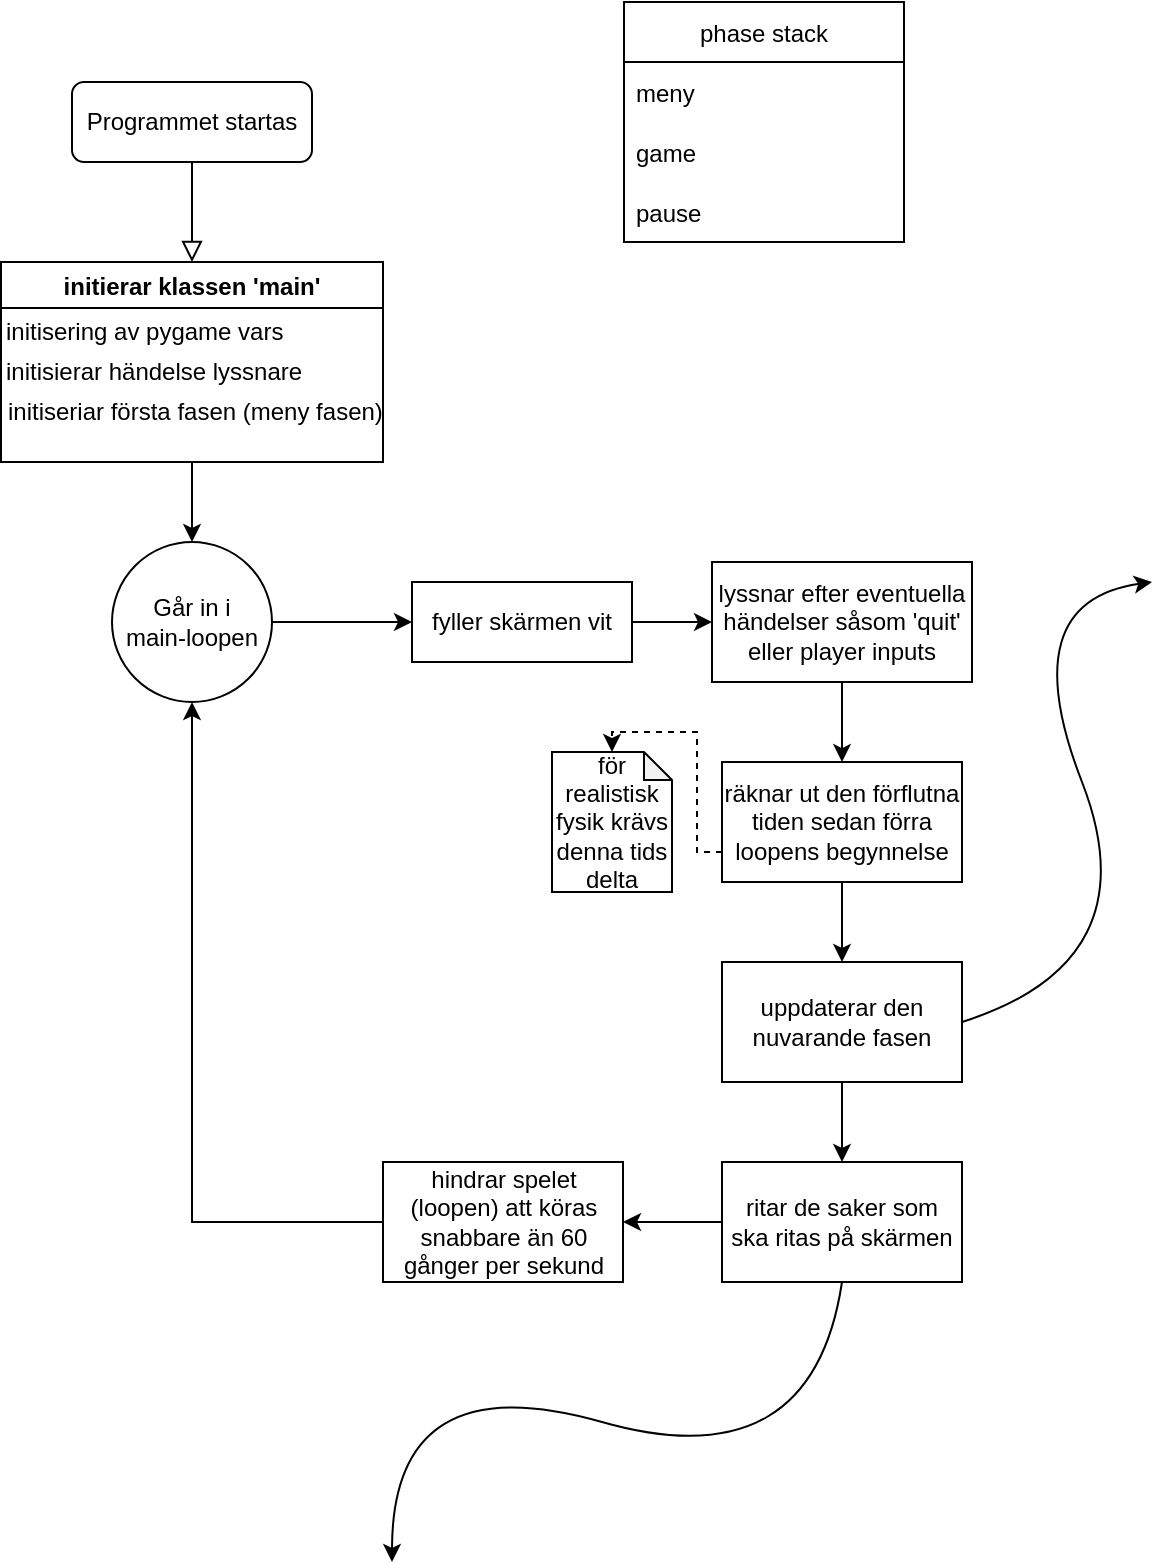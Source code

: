 <mxfile version="15.7.4" type="github">
  <diagram id="C5RBs43oDa-KdzZeNtuy" name="Page-1">
    <mxGraphModel dx="1117" dy="669" grid="1" gridSize="10" guides="1" tooltips="1" connect="1" arrows="1" fold="1" page="1" pageScale="1" pageWidth="3300" pageHeight="4681" math="0" shadow="0">
      <root>
        <mxCell id="WIyWlLk6GJQsqaUBKTNV-0" />
        <mxCell id="WIyWlLk6GJQsqaUBKTNV-1" parent="WIyWlLk6GJQsqaUBKTNV-0" />
        <mxCell id="WIyWlLk6GJQsqaUBKTNV-2" value="" style="rounded=0;html=1;jettySize=auto;orthogonalLoop=1;fontSize=11;endArrow=block;endFill=0;endSize=8;strokeWidth=1;shadow=0;labelBackgroundColor=none;edgeStyle=orthogonalEdgeStyle;" parent="WIyWlLk6GJQsqaUBKTNV-1" source="WIyWlLk6GJQsqaUBKTNV-3" edge="1">
          <mxGeometry relative="1" as="geometry">
            <mxPoint x="220" y="170" as="targetPoint" />
          </mxGeometry>
        </mxCell>
        <mxCell id="WIyWlLk6GJQsqaUBKTNV-3" value="Programmet startas" style="rounded=1;whiteSpace=wrap;html=1;fontSize=12;glass=0;strokeWidth=1;shadow=0;" parent="WIyWlLk6GJQsqaUBKTNV-1" vertex="1">
          <mxGeometry x="160" y="80" width="120" height="40" as="geometry" />
        </mxCell>
        <mxCell id="hYbfKDlgvJkBust5B-tn-15" style="edgeStyle=orthogonalEdgeStyle;rounded=0;orthogonalLoop=1;jettySize=auto;html=1;" edge="1" parent="WIyWlLk6GJQsqaUBKTNV-1" source="hYbfKDlgvJkBust5B-tn-5" target="hYbfKDlgvJkBust5B-tn-16">
          <mxGeometry relative="1" as="geometry">
            <mxPoint x="220" y="320" as="targetPoint" />
          </mxGeometry>
        </mxCell>
        <mxCell id="hYbfKDlgvJkBust5B-tn-5" value="initierar klassen &#39;main&#39;" style="swimlane;startSize=23;" vertex="1" parent="WIyWlLk6GJQsqaUBKTNV-1">
          <mxGeometry x="124.5" y="170" width="191" height="100" as="geometry" />
        </mxCell>
        <mxCell id="hYbfKDlgvJkBust5B-tn-6" value="initisering av pygame vars" style="text;html=1;align=left;verticalAlign=middle;resizable=0;points=[];autosize=1;strokeColor=none;fillColor=none;" vertex="1" parent="hYbfKDlgvJkBust5B-tn-5">
          <mxGeometry y="25" width="150" height="20" as="geometry" />
        </mxCell>
        <mxCell id="hYbfKDlgvJkBust5B-tn-9" value="initisierar händelse lyssnare" style="text;html=1;align=left;verticalAlign=middle;resizable=0;points=[];autosize=1;strokeColor=none;fillColor=none;" vertex="1" parent="hYbfKDlgvJkBust5B-tn-5">
          <mxGeometry y="45" width="160" height="20" as="geometry" />
        </mxCell>
        <mxCell id="hYbfKDlgvJkBust5B-tn-10" value="initiseriar första fasen (meny fasen)" style="text;html=1;align=left;verticalAlign=middle;resizable=0;points=[];autosize=1;strokeColor=none;fillColor=none;" vertex="1" parent="hYbfKDlgvJkBust5B-tn-5">
          <mxGeometry x="1" y="65" width="200" height="20" as="geometry" />
        </mxCell>
        <mxCell id="hYbfKDlgvJkBust5B-tn-19" style="edgeStyle=orthogonalEdgeStyle;rounded=0;orthogonalLoop=1;jettySize=auto;html=1;exitX=1;exitY=0.5;exitDx=0;exitDy=0;" edge="1" parent="WIyWlLk6GJQsqaUBKTNV-1" source="hYbfKDlgvJkBust5B-tn-16">
          <mxGeometry relative="1" as="geometry">
            <mxPoint x="330" y="350" as="targetPoint" />
          </mxGeometry>
        </mxCell>
        <mxCell id="hYbfKDlgvJkBust5B-tn-16" value="Går in i&lt;br&gt;main-loopen" style="ellipse;whiteSpace=wrap;html=1;aspect=fixed;align=center;" vertex="1" parent="WIyWlLk6GJQsqaUBKTNV-1">
          <mxGeometry x="180" y="310" width="80" height="80" as="geometry" />
        </mxCell>
        <mxCell id="hYbfKDlgvJkBust5B-tn-24" style="edgeStyle=orthogonalEdgeStyle;rounded=0;orthogonalLoop=1;jettySize=auto;html=1;exitX=1;exitY=0.5;exitDx=0;exitDy=0;" edge="1" parent="WIyWlLk6GJQsqaUBKTNV-1" source="hYbfKDlgvJkBust5B-tn-23" target="hYbfKDlgvJkBust5B-tn-25">
          <mxGeometry relative="1" as="geometry">
            <mxPoint x="490" y="350.103" as="targetPoint" />
          </mxGeometry>
        </mxCell>
        <mxCell id="hYbfKDlgvJkBust5B-tn-23" value="fyller skärmen vit" style="rounded=0;whiteSpace=wrap;html=1;align=center;" vertex="1" parent="WIyWlLk6GJQsqaUBKTNV-1">
          <mxGeometry x="330" y="330" width="110" height="40" as="geometry" />
        </mxCell>
        <mxCell id="hYbfKDlgvJkBust5B-tn-27" style="edgeStyle=orthogonalEdgeStyle;rounded=0;orthogonalLoop=1;jettySize=auto;html=1;exitX=0.5;exitY=1;exitDx=0;exitDy=0;" edge="1" parent="WIyWlLk6GJQsqaUBKTNV-1" source="hYbfKDlgvJkBust5B-tn-25" target="hYbfKDlgvJkBust5B-tn-28">
          <mxGeometry relative="1" as="geometry">
            <mxPoint x="650" y="350.103" as="targetPoint" />
          </mxGeometry>
        </mxCell>
        <mxCell id="hYbfKDlgvJkBust5B-tn-25" value="lyssnar efter eventuella händelser såsom &#39;quit&#39; eller player inputs" style="rounded=0;whiteSpace=wrap;html=1;align=center;" vertex="1" parent="WIyWlLk6GJQsqaUBKTNV-1">
          <mxGeometry x="480" y="320" width="130" height="60" as="geometry" />
        </mxCell>
        <mxCell id="hYbfKDlgvJkBust5B-tn-36" style="edgeStyle=orthogonalEdgeStyle;rounded=0;orthogonalLoop=1;jettySize=auto;html=1;exitX=0.5;exitY=1;exitDx=0;exitDy=0;entryX=0.5;entryY=0;entryDx=0;entryDy=0;" edge="1" parent="WIyWlLk6GJQsqaUBKTNV-1" source="hYbfKDlgvJkBust5B-tn-28" target="hYbfKDlgvJkBust5B-tn-37">
          <mxGeometry relative="1" as="geometry">
            <mxPoint x="710" y="540" as="targetPoint" />
          </mxGeometry>
        </mxCell>
        <mxCell id="hYbfKDlgvJkBust5B-tn-28" value="räknar ut den förflutna tiden sedan förra loopens begynnelse" style="rounded=0;whiteSpace=wrap;html=1;align=center;" vertex="1" parent="WIyWlLk6GJQsqaUBKTNV-1">
          <mxGeometry x="485" y="420.003" width="120" height="60" as="geometry" />
        </mxCell>
        <mxCell id="hYbfKDlgvJkBust5B-tn-33" value="" style="endArrow=classic;html=1;rounded=0;exitX=0;exitY=0.75;exitDx=0;exitDy=0;entryX=0.5;entryY=0;entryDx=0;entryDy=0;entryPerimeter=0;edgeStyle=orthogonalEdgeStyle;dashed=1;" edge="1" parent="WIyWlLk6GJQsqaUBKTNV-1" source="hYbfKDlgvJkBust5B-tn-28" target="hYbfKDlgvJkBust5B-tn-34">
          <mxGeometry width="50" height="50" relative="1" as="geometry">
            <mxPoint x="600" y="450" as="sourcePoint" />
            <mxPoint x="590" y="420" as="targetPoint" />
          </mxGeometry>
        </mxCell>
        <mxCell id="hYbfKDlgvJkBust5B-tn-34" value="&lt;span&gt;för realistisk fysik krävs denna tids delta&lt;/span&gt;" style="shape=note;whiteSpace=wrap;html=1;backgroundOutline=1;darkOpacity=0.05;align=center;size=14;" vertex="1" parent="WIyWlLk6GJQsqaUBKTNV-1">
          <mxGeometry x="400" y="415" width="60" height="70" as="geometry" />
        </mxCell>
        <mxCell id="hYbfKDlgvJkBust5B-tn-43" style="edgeStyle=orthogonalEdgeStyle;rounded=0;orthogonalLoop=1;jettySize=auto;html=1;exitX=0.5;exitY=1;exitDx=0;exitDy=0;entryX=0.5;entryY=0;entryDx=0;entryDy=0;" edge="1" parent="WIyWlLk6GJQsqaUBKTNV-1" source="hYbfKDlgvJkBust5B-tn-37" target="hYbfKDlgvJkBust5B-tn-40">
          <mxGeometry relative="1" as="geometry" />
        </mxCell>
        <mxCell id="hYbfKDlgvJkBust5B-tn-37" value="uppdaterar den nuvarande fasen" style="rounded=0;whiteSpace=wrap;html=1;align=center;" vertex="1" parent="WIyWlLk6GJQsqaUBKTNV-1">
          <mxGeometry x="485" y="520" width="120" height="60" as="geometry" />
        </mxCell>
        <mxCell id="hYbfKDlgvJkBust5B-tn-49" value="" style="edgeStyle=orthogonalEdgeStyle;rounded=0;orthogonalLoop=1;jettySize=auto;html=1;" edge="1" parent="WIyWlLk6GJQsqaUBKTNV-1" source="hYbfKDlgvJkBust5B-tn-40" target="hYbfKDlgvJkBust5B-tn-48">
          <mxGeometry relative="1" as="geometry" />
        </mxCell>
        <mxCell id="hYbfKDlgvJkBust5B-tn-40" value="ritar de saker som ska ritas på skärmen" style="rounded=0;whiteSpace=wrap;html=1;align=center;" vertex="1" parent="WIyWlLk6GJQsqaUBKTNV-1">
          <mxGeometry x="485" y="620" width="120" height="60" as="geometry" />
        </mxCell>
        <mxCell id="hYbfKDlgvJkBust5B-tn-46" value="" style="curved=1;endArrow=classic;html=1;rounded=0;exitX=1;exitY=0.5;exitDx=0;exitDy=0;" edge="1" parent="WIyWlLk6GJQsqaUBKTNV-1" source="hYbfKDlgvJkBust5B-tn-37">
          <mxGeometry width="50" height="50" relative="1" as="geometry">
            <mxPoint x="660" y="570" as="sourcePoint" />
            <mxPoint x="700" y="330" as="targetPoint" />
            <Array as="points">
              <mxPoint x="700" y="520" />
              <mxPoint x="630" y="340" />
            </Array>
          </mxGeometry>
        </mxCell>
        <mxCell id="hYbfKDlgvJkBust5B-tn-50" style="edgeStyle=orthogonalEdgeStyle;rounded=0;orthogonalLoop=1;jettySize=auto;html=1;exitX=0;exitY=0.5;exitDx=0;exitDy=0;entryX=0.5;entryY=1;entryDx=0;entryDy=0;" edge="1" parent="WIyWlLk6GJQsqaUBKTNV-1" source="hYbfKDlgvJkBust5B-tn-48" target="hYbfKDlgvJkBust5B-tn-16">
          <mxGeometry relative="1" as="geometry" />
        </mxCell>
        <mxCell id="hYbfKDlgvJkBust5B-tn-48" value="hindrar spelet (loopen) att köras snabbare än 60 gånger per sekund" style="whiteSpace=wrap;html=1;rounded=0;" vertex="1" parent="WIyWlLk6GJQsqaUBKTNV-1">
          <mxGeometry x="315.5" y="620" width="120" height="60" as="geometry" />
        </mxCell>
        <mxCell id="hYbfKDlgvJkBust5B-tn-51" value="" style="curved=1;endArrow=classic;html=1;rounded=0;exitX=0.5;exitY=1;exitDx=0;exitDy=0;" edge="1" parent="WIyWlLk6GJQsqaUBKTNV-1" source="hYbfKDlgvJkBust5B-tn-40">
          <mxGeometry width="50" height="50" relative="1" as="geometry">
            <mxPoint x="530" y="640" as="sourcePoint" />
            <mxPoint x="320" y="820" as="targetPoint" />
            <Array as="points">
              <mxPoint x="530" y="780" />
              <mxPoint x="320" y="720" />
            </Array>
          </mxGeometry>
        </mxCell>
        <mxCell id="hYbfKDlgvJkBust5B-tn-52" value="phase stack" style="swimlane;fontStyle=0;childLayout=stackLayout;horizontal=1;startSize=30;horizontalStack=0;resizeParent=1;resizeParentMax=0;resizeLast=0;collapsible=1;marginBottom=0;align=center;" vertex="1" parent="WIyWlLk6GJQsqaUBKTNV-1">
          <mxGeometry x="436" y="40" width="140" height="120" as="geometry" />
        </mxCell>
        <mxCell id="hYbfKDlgvJkBust5B-tn-53" value="meny" style="text;strokeColor=none;fillColor=none;align=left;verticalAlign=middle;spacingLeft=4;spacingRight=4;overflow=hidden;points=[[0,0.5],[1,0.5]];portConstraint=eastwest;rotatable=0;" vertex="1" parent="hYbfKDlgvJkBust5B-tn-52">
          <mxGeometry y="30" width="140" height="30" as="geometry" />
        </mxCell>
        <mxCell id="hYbfKDlgvJkBust5B-tn-54" value="game" style="text;strokeColor=none;fillColor=none;align=left;verticalAlign=middle;spacingLeft=4;spacingRight=4;overflow=hidden;points=[[0,0.5],[1,0.5]];portConstraint=eastwest;rotatable=0;" vertex="1" parent="hYbfKDlgvJkBust5B-tn-52">
          <mxGeometry y="60" width="140" height="30" as="geometry" />
        </mxCell>
        <mxCell id="hYbfKDlgvJkBust5B-tn-55" value="pause" style="text;strokeColor=none;fillColor=none;align=left;verticalAlign=middle;spacingLeft=4;spacingRight=4;overflow=hidden;points=[[0,0.5],[1,0.5]];portConstraint=eastwest;rotatable=0;" vertex="1" parent="hYbfKDlgvJkBust5B-tn-52">
          <mxGeometry y="90" width="140" height="30" as="geometry" />
        </mxCell>
      </root>
    </mxGraphModel>
  </diagram>
</mxfile>
